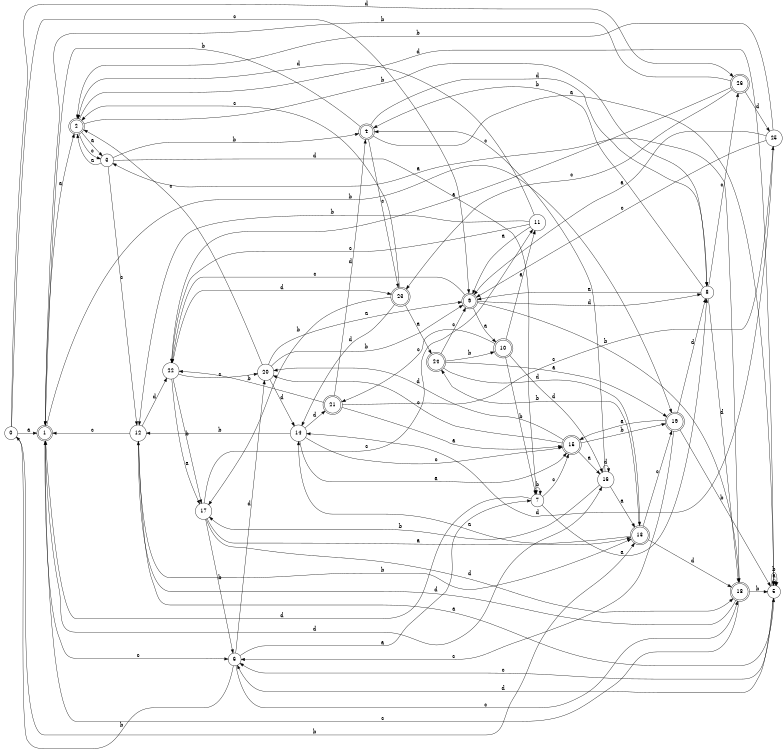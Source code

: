 digraph n22_1 {
__start0 [label="" shape="none"];

rankdir=LR;
size="8,5";

s0 [style="filled", color="black", fillcolor="white" shape="circle", label="0"];
s1 [style="rounded,filled", color="black", fillcolor="white" shape="doublecircle", label="1"];
s2 [style="rounded,filled", color="black", fillcolor="white" shape="doublecircle", label="2"];
s3 [style="filled", color="black", fillcolor="white" shape="circle", label="3"];
s4 [style="rounded,filled", color="black", fillcolor="white" shape="doublecircle", label="4"];
s5 [style="filled", color="black", fillcolor="white" shape="circle", label="5"];
s6 [style="filled", color="black", fillcolor="white" shape="circle", label="6"];
s7 [style="filled", color="black", fillcolor="white" shape="circle", label="7"];
s8 [style="filled", color="black", fillcolor="white" shape="circle", label="8"];
s9 [style="rounded,filled", color="black", fillcolor="white" shape="doublecircle", label="9"];
s10 [style="rounded,filled", color="black", fillcolor="white" shape="doublecircle", label="10"];
s11 [style="filled", color="black", fillcolor="white" shape="circle", label="11"];
s12 [style="filled", color="black", fillcolor="white" shape="circle", label="12"];
s13 [style="rounded,filled", color="black", fillcolor="white" shape="doublecircle", label="13"];
s14 [style="filled", color="black", fillcolor="white" shape="circle", label="14"];
s15 [style="rounded,filled", color="black", fillcolor="white" shape="doublecircle", label="15"];
s16 [style="filled", color="black", fillcolor="white" shape="circle", label="16"];
s17 [style="filled", color="black", fillcolor="white" shape="circle", label="17"];
s18 [style="rounded,filled", color="black", fillcolor="white" shape="doublecircle", label="18"];
s19 [style="rounded,filled", color="black", fillcolor="white" shape="doublecircle", label="19"];
s20 [style="filled", color="black", fillcolor="white" shape="circle", label="20"];
s21 [style="rounded,filled", color="black", fillcolor="white" shape="doublecircle", label="21"];
s22 [style="filled", color="black", fillcolor="white" shape="circle", label="22"];
s23 [style="rounded,filled", color="black", fillcolor="white" shape="doublecircle", label="23"];
s24 [style="rounded,filled", color="black", fillcolor="white" shape="doublecircle", label="24"];
s25 [style="filled", color="black", fillcolor="white" shape="circle", label="25"];
s26 [style="rounded,filled", color="black", fillcolor="white" shape="doublecircle", label="26"];
s0 -> s1 [label="a"];
s0 -> s13 [label="b"];
s0 -> s9 [label="c"];
s0 -> s26 [label="d"];
s1 -> s2 [label="a"];
s1 -> s19 [label="b"];
s1 -> s6 [label="c"];
s1 -> s16 [label="d"];
s2 -> s3 [label="a"];
s2 -> s8 [label="b"];
s2 -> s3 [label="c"];
s2 -> s5 [label="d"];
s3 -> s2 [label="a"];
s3 -> s4 [label="b"];
s3 -> s12 [label="c"];
s3 -> s7 [label="d"];
s4 -> s5 [label="a"];
s4 -> s1 [label="b"];
s4 -> s23 [label="c"];
s4 -> s8 [label="d"];
s5 -> s5 [label="a"];
s5 -> s5 [label="b"];
s5 -> s6 [label="c"];
s5 -> s6 [label="d"];
s6 -> s7 [label="a"];
s6 -> s0 [label="b"];
s6 -> s18 [label="c"];
s6 -> s20 [label="d"];
s7 -> s8 [label="a"];
s7 -> s7 [label="b"];
s7 -> s15 [label="c"];
s7 -> s1 [label="d"];
s8 -> s9 [label="a"];
s8 -> s4 [label="b"];
s8 -> s26 [label="c"];
s8 -> s18 [label="d"];
s9 -> s10 [label="a"];
s9 -> s18 [label="b"];
s9 -> s22 [label="c"];
s9 -> s8 [label="d"];
s10 -> s11 [label="a"];
s10 -> s7 [label="b"];
s10 -> s21 [label="c"];
s10 -> s16 [label="d"];
s11 -> s9 [label="a"];
s11 -> s12 [label="b"];
s11 -> s22 [label="c"];
s11 -> s2 [label="d"];
s12 -> s5 [label="a"];
s12 -> s13 [label="b"];
s12 -> s1 [label="c"];
s12 -> s22 [label="d"];
s13 -> s14 [label="a"];
s13 -> s24 [label="b"];
s13 -> s19 [label="c"];
s13 -> s18 [label="d"];
s14 -> s15 [label="a"];
s14 -> s12 [label="b"];
s14 -> s15 [label="c"];
s14 -> s21 [label="d"];
s15 -> s16 [label="a"];
s15 -> s19 [label="b"];
s15 -> s20 [label="c"];
s15 -> s20 [label="d"];
s16 -> s13 [label="a"];
s16 -> s17 [label="b"];
s16 -> s4 [label="c"];
s16 -> s16 [label="d"];
s17 -> s13 [label="a"];
s17 -> s6 [label="b"];
s17 -> s11 [label="c"];
s17 -> s18 [label="d"];
s18 -> s3 [label="a"];
s18 -> s5 [label="b"];
s18 -> s1 [label="c"];
s18 -> s12 [label="d"];
s19 -> s15 [label="a"];
s19 -> s5 [label="b"];
s19 -> s6 [label="c"];
s19 -> s8 [label="d"];
s20 -> s9 [label="a"];
s20 -> s9 [label="b"];
s20 -> s2 [label="c"];
s20 -> s14 [label="d"];
s21 -> s15 [label="a"];
s21 -> s22 [label="b"];
s21 -> s25 [label="c"];
s21 -> s4 [label="d"];
s22 -> s17 [label="a"];
s22 -> s17 [label="b"];
s22 -> s20 [label="c"];
s22 -> s23 [label="d"];
s23 -> s24 [label="a"];
s23 -> s17 [label="b"];
s23 -> s2 [label="c"];
s23 -> s14 [label="d"];
s24 -> s19 [label="a"];
s24 -> s10 [label="b"];
s24 -> s9 [label="c"];
s24 -> s13 [label="d"];
s25 -> s9 [label="a"];
s25 -> s2 [label="b"];
s25 -> s9 [label="c"];
s25 -> s14 [label="d"];
s26 -> s22 [label="a"];
s26 -> s1 [label="b"];
s26 -> s23 [label="c"];
s26 -> s25 [label="d"];

}